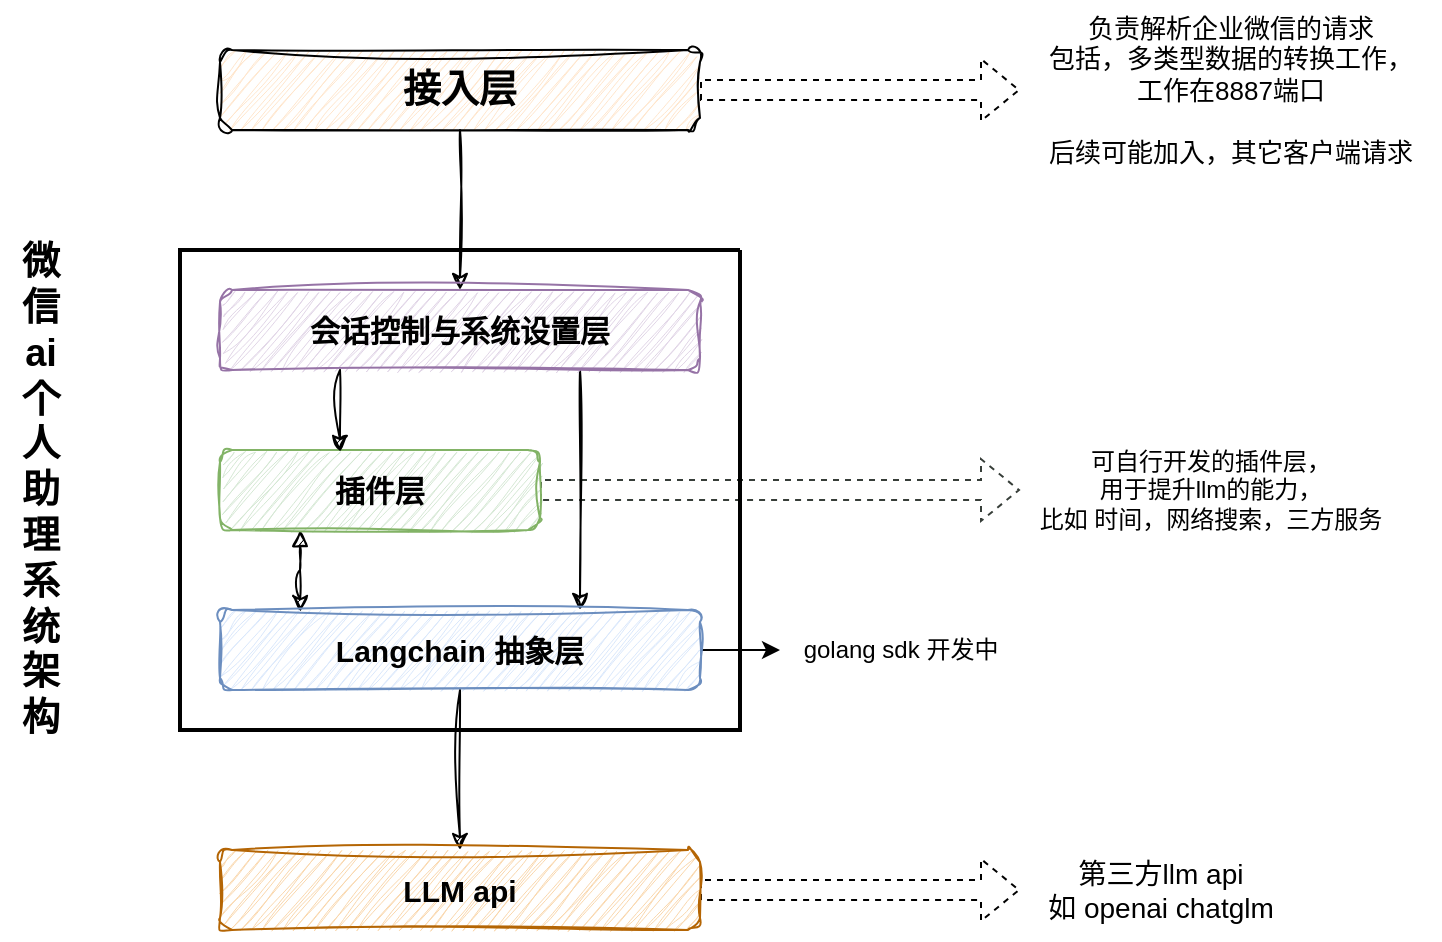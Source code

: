 <mxfile version="21.1.2" type="device">
  <diagram name="第 1 页" id="rqcHV4mfdv5foTqNJHd0">
    <mxGraphModel dx="1098" dy="838" grid="1" gridSize="10" guides="1" tooltips="1" connect="1" arrows="1" fold="1" page="1" pageScale="1" pageWidth="827" pageHeight="1169" background="none" math="0" shadow="0">
      <root>
        <mxCell id="0" />
        <mxCell id="1" parent="0" />
        <mxCell id="iKBd2mOtjkZElYeO3geY-13" style="edgeStyle=orthogonalEdgeStyle;rounded=0;orthogonalLoop=1;jettySize=auto;html=1;exitX=0.5;exitY=1;exitDx=0;exitDy=0;sketch=1;curveFitting=1;jiggle=2;" edge="1" parent="1" source="iKBd2mOtjkZElYeO3geY-2" target="iKBd2mOtjkZElYeO3geY-5">
          <mxGeometry relative="1" as="geometry" />
        </mxCell>
        <mxCell id="iKBd2mOtjkZElYeO3geY-20" style="edgeStyle=orthogonalEdgeStyle;orthogonalLoop=1;jettySize=auto;html=1;exitX=1;exitY=0.5;exitDx=0;exitDy=0;rounded=0;shape=flexArrow;dashed=1;" edge="1" parent="1" source="iKBd2mOtjkZElYeO3geY-2" target="iKBd2mOtjkZElYeO3geY-19">
          <mxGeometry relative="1" as="geometry" />
        </mxCell>
        <mxCell id="iKBd2mOtjkZElYeO3geY-2" value="&lt;b&gt;&lt;font style=&quot;font-size: 19px;&quot;&gt;接入层&lt;/font&gt;&lt;/b&gt;" style="rounded=1;whiteSpace=wrap;html=1;fillColor=#ffe6cc;strokeColor=default;sketch=1;curveFitting=1;jiggle=2;glass=0;shadow=0;" vertex="1" parent="1">
          <mxGeometry x="280" y="240" width="240" height="40" as="geometry" />
        </mxCell>
        <mxCell id="iKBd2mOtjkZElYeO3geY-12" style="edgeStyle=orthogonalEdgeStyle;rounded=0;orthogonalLoop=1;jettySize=auto;html=1;exitX=0.25;exitY=1;exitDx=0;exitDy=0;entryX=0.167;entryY=0.025;entryDx=0;entryDy=0;entryPerimeter=0;sketch=1;curveFitting=1;jiggle=2;startArrow=block;startFill=1;" edge="1" parent="1" source="iKBd2mOtjkZElYeO3geY-3" target="iKBd2mOtjkZElYeO3geY-6">
          <mxGeometry relative="1" as="geometry" />
        </mxCell>
        <mxCell id="iKBd2mOtjkZElYeO3geY-23" style="edgeStyle=orthogonalEdgeStyle;rounded=0;orthogonalLoop=1;jettySize=auto;html=1;exitX=1;exitY=0.5;exitDx=0;exitDy=0;shape=flexArrow;dashed=1;fillColor=none;strokeColor=#373e39;gradientColor=none;" edge="1" parent="1" source="iKBd2mOtjkZElYeO3geY-3" target="iKBd2mOtjkZElYeO3geY-24">
          <mxGeometry relative="1" as="geometry">
            <mxPoint x="680" y="460" as="targetPoint" />
          </mxGeometry>
        </mxCell>
        <mxCell id="iKBd2mOtjkZElYeO3geY-3" value="插件层" style="rounded=1;whiteSpace=wrap;html=1;fillColor=#d5e8d4;strokeColor=#82b366;sketch=1;curveFitting=1;jiggle=2;fontSize=15;fontStyle=1" vertex="1" parent="1">
          <mxGeometry x="280" y="440" width="160" height="40" as="geometry" />
        </mxCell>
        <mxCell id="iKBd2mOtjkZElYeO3geY-4" value="&lt;font style=&quot;font-size: 19px;&quot;&gt;微&lt;br style=&quot;font-size: 19px;&quot;&gt;信&lt;br style=&quot;font-size: 19px;&quot;&gt;ai&lt;br style=&quot;font-size: 19px;&quot;&gt;个&lt;br style=&quot;font-size: 19px;&quot;&gt;人&lt;br style=&quot;font-size: 19px;&quot;&gt;助&lt;br style=&quot;font-size: 19px;&quot;&gt;理&lt;br style=&quot;font-size: 19px;&quot;&gt;系&lt;br style=&quot;font-size: 19px;&quot;&gt;统&lt;br style=&quot;font-size: 19px;&quot;&gt;架&lt;br style=&quot;font-size: 19px;&quot;&gt;构&lt;br style=&quot;font-size: 19px;&quot;&gt;&lt;/font&gt;" style="text;html=1;align=center;verticalAlign=middle;resizable=0;points=[];autosize=1;strokeColor=none;fillColor=none;rounded=0;glass=0;sketch=1;curveFitting=1;jiggle=2;fontStyle=1;fontSize=19;" vertex="1" parent="1">
          <mxGeometry x="170" y="330" width="40" height="260" as="geometry" />
        </mxCell>
        <mxCell id="iKBd2mOtjkZElYeO3geY-9" style="edgeStyle=orthogonalEdgeStyle;rounded=0;orthogonalLoop=1;jettySize=auto;html=1;exitX=0.75;exitY=1;exitDx=0;exitDy=0;entryX=0.75;entryY=0;entryDx=0;entryDy=0;sketch=1;curveFitting=1;jiggle=2;" edge="1" parent="1" source="iKBd2mOtjkZElYeO3geY-5" target="iKBd2mOtjkZElYeO3geY-6">
          <mxGeometry relative="1" as="geometry" />
        </mxCell>
        <mxCell id="iKBd2mOtjkZElYeO3geY-11" style="edgeStyle=orthogonalEdgeStyle;rounded=0;orthogonalLoop=1;jettySize=auto;html=1;exitX=0.25;exitY=1;exitDx=0;exitDy=0;entryX=0.375;entryY=0.025;entryDx=0;entryDy=0;entryPerimeter=0;sketch=1;curveFitting=1;jiggle=2;" edge="1" parent="1" source="iKBd2mOtjkZElYeO3geY-5" target="iKBd2mOtjkZElYeO3geY-3">
          <mxGeometry relative="1" as="geometry" />
        </mxCell>
        <mxCell id="iKBd2mOtjkZElYeO3geY-5" value="会话控制与系统设置层" style="rounded=1;whiteSpace=wrap;html=1;fillColor=#e1d5e7;strokeColor=#9673a6;gradientColor=none;glass=0;sketch=1;curveFitting=1;jiggle=2;fontSize=15;fontStyle=1;labelBackgroundColor=none;" vertex="1" parent="1">
          <mxGeometry x="280" y="360" width="240" height="40" as="geometry" />
        </mxCell>
        <mxCell id="iKBd2mOtjkZElYeO3geY-8" style="edgeStyle=orthogonalEdgeStyle;rounded=0;orthogonalLoop=1;jettySize=auto;html=1;exitX=0.5;exitY=1;exitDx=0;exitDy=0;entryX=0.5;entryY=0;entryDx=0;entryDy=0;sketch=1;curveFitting=1;jiggle=2;" edge="1" parent="1" source="iKBd2mOtjkZElYeO3geY-6" target="iKBd2mOtjkZElYeO3geY-7">
          <mxGeometry relative="1" as="geometry" />
        </mxCell>
        <mxCell id="iKBd2mOtjkZElYeO3geY-28" style="edgeStyle=orthogonalEdgeStyle;rounded=0;orthogonalLoop=1;jettySize=auto;html=1;exitX=1;exitY=0.5;exitDx=0;exitDy=0;" edge="1" parent="1" source="iKBd2mOtjkZElYeO3geY-6" target="iKBd2mOtjkZElYeO3geY-29">
          <mxGeometry relative="1" as="geometry">
            <mxPoint x="600" y="540" as="targetPoint" />
          </mxGeometry>
        </mxCell>
        <mxCell id="iKBd2mOtjkZElYeO3geY-6" value="Langchain 抽象层" style="rounded=1;whiteSpace=wrap;html=1;fillColor=#dae8fc;strokeColor=#6c8ebf;sketch=1;curveFitting=1;jiggle=2;fontSize=15;fontStyle=1" vertex="1" parent="1">
          <mxGeometry x="280" y="520" width="240" height="40" as="geometry" />
        </mxCell>
        <mxCell id="iKBd2mOtjkZElYeO3geY-26" style="edgeStyle=orthogonalEdgeStyle;rounded=0;orthogonalLoop=1;jettySize=auto;html=1;exitX=1;exitY=0.5;exitDx=0;exitDy=0;dashed=1;shape=flexArrow;" edge="1" parent="1" source="iKBd2mOtjkZElYeO3geY-7" target="iKBd2mOtjkZElYeO3geY-27">
          <mxGeometry relative="1" as="geometry">
            <mxPoint x="680" y="660" as="targetPoint" />
          </mxGeometry>
        </mxCell>
        <mxCell id="iKBd2mOtjkZElYeO3geY-7" value="LLM api" style="rounded=1;whiteSpace=wrap;html=1;fillColor=#fad7ac;strokeColor=#b46504;sketch=1;curveFitting=1;jiggle=2;fontSize=15;fontStyle=1" vertex="1" parent="1">
          <mxGeometry x="280" y="640" width="240" height="40" as="geometry" />
        </mxCell>
        <mxCell id="iKBd2mOtjkZElYeO3geY-18" value="" style="endArrow=none;html=1;strokeWidth=2;rounded=0;" edge="1" parent="1">
          <mxGeometry width="50" height="50" relative="1" as="geometry">
            <mxPoint x="540" y="340" as="sourcePoint" />
            <mxPoint x="540" y="340" as="targetPoint" />
            <Array as="points">
              <mxPoint x="540" y="580" />
              <mxPoint x="260" y="580" />
              <mxPoint x="260" y="340" />
            </Array>
          </mxGeometry>
        </mxCell>
        <mxCell id="iKBd2mOtjkZElYeO3geY-19" value="负责解析企业微信的请求&lt;br style=&quot;font-size: 13px;&quot;&gt;包括，多类型数据的转换工作，&lt;br style=&quot;font-size: 13px;&quot;&gt;工作在8887端口&lt;br style=&quot;font-size: 13px;&quot;&gt;&lt;br style=&quot;font-size: 13px;&quot;&gt;后续可能加入，其它客户端请求" style="text;html=1;align=center;verticalAlign=middle;resizable=0;points=[];autosize=1;strokeColor=none;fillColor=none;fontSize=13;" vertex="1" parent="1">
          <mxGeometry x="680" y="215" width="210" height="90" as="geometry" />
        </mxCell>
        <mxCell id="iKBd2mOtjkZElYeO3geY-24" value="可自行开发的插件层，&lt;br&gt;用于提升llm的能力，&lt;br&gt;比如 时间，网络搜索，三方服务" style="text;html=1;align=center;verticalAlign=middle;resizable=0;points=[];autosize=1;strokeColor=none;fillColor=none;" vertex="1" parent="1">
          <mxGeometry x="680" y="430" width="190" height="60" as="geometry" />
        </mxCell>
        <mxCell id="iKBd2mOtjkZElYeO3geY-27" value="第三方llm api &lt;br style=&quot;font-size: 14px;&quot;&gt;如 openai chatglm" style="text;html=1;align=center;verticalAlign=middle;resizable=0;points=[];autosize=1;strokeColor=none;fillColor=none;fontSize=14;" vertex="1" parent="1">
          <mxGeometry x="680" y="635" width="140" height="50" as="geometry" />
        </mxCell>
        <mxCell id="iKBd2mOtjkZElYeO3geY-29" value="golang sdk 开发中" style="text;html=1;align=center;verticalAlign=middle;resizable=0;points=[];autosize=1;strokeColor=none;fillColor=none;" vertex="1" parent="1">
          <mxGeometry x="560" y="525" width="120" height="30" as="geometry" />
        </mxCell>
      </root>
    </mxGraphModel>
  </diagram>
</mxfile>
